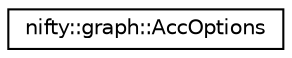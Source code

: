 digraph "Graphical Class Hierarchy"
{
  edge [fontname="Helvetica",fontsize="10",labelfontname="Helvetica",labelfontsize="10"];
  node [fontname="Helvetica",fontsize="10",shape=record];
  rankdir="LR";
  Node1 [label="nifty::graph::AccOptions",height=0.2,width=0.4,color="black", fillcolor="white", style="filled",URL="$structnifty_1_1graph_1_1AccOptions.html"];
}
